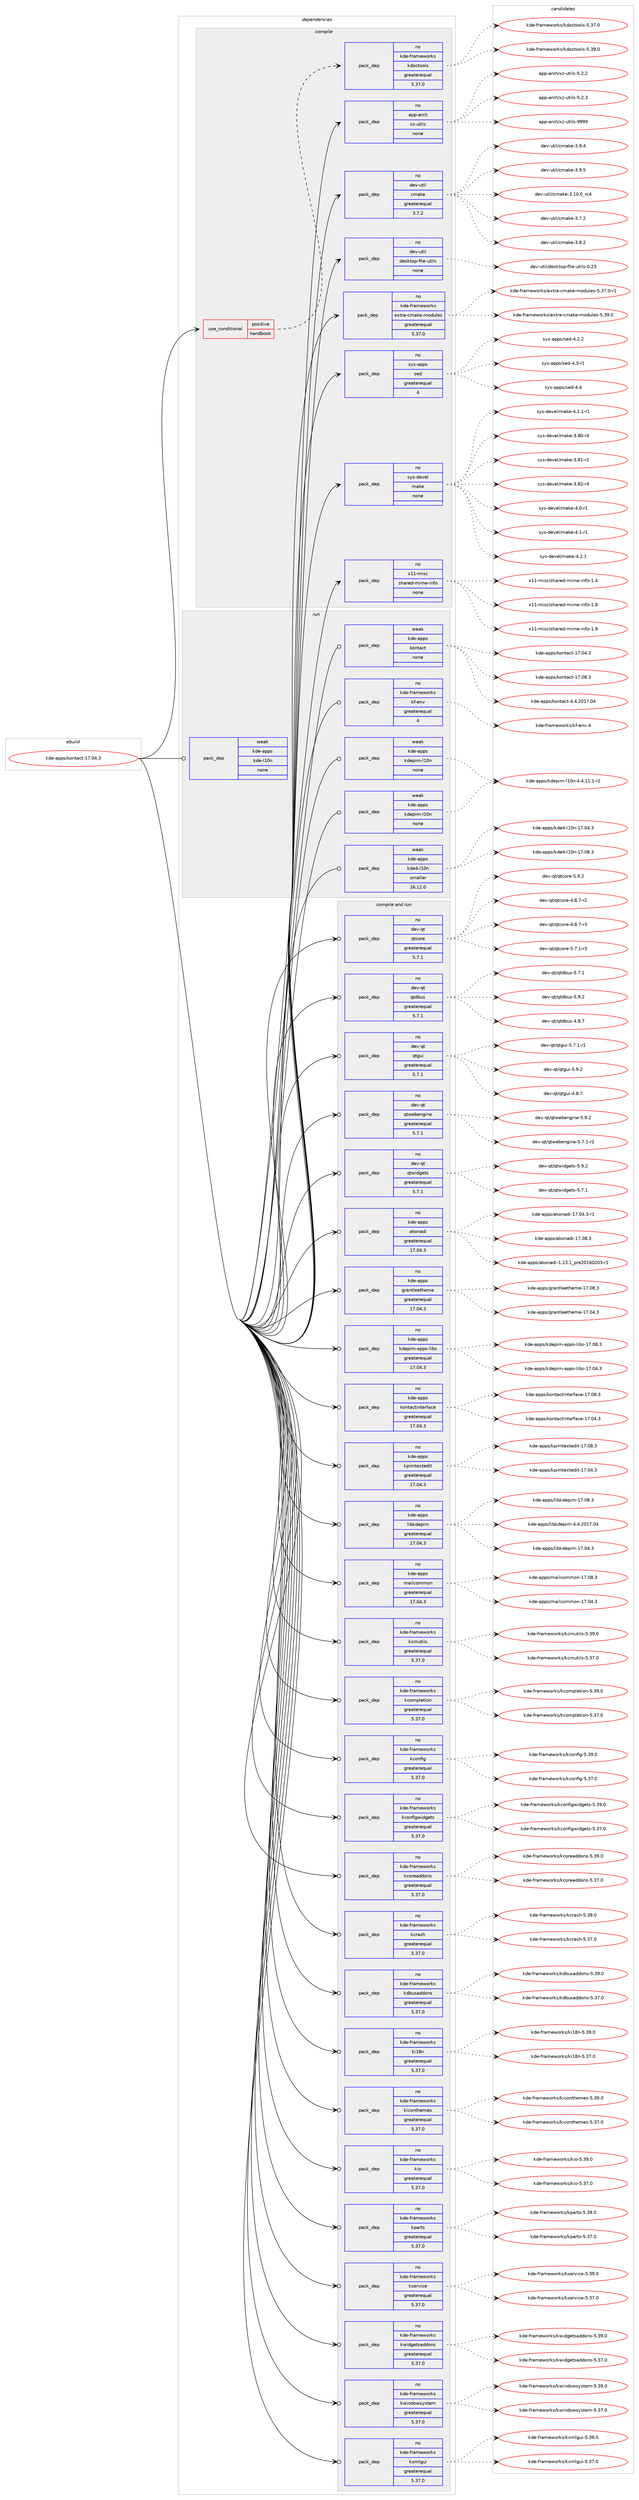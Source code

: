 digraph prolog {

# *************
# Graph options
# *************

newrank=true;
concentrate=true;
compound=true;
graph [rankdir=LR,fontname=Helvetica,fontsize=10,ranksep=1.5];#, ranksep=2.5, nodesep=0.2];
edge  [arrowhead=vee];
node  [fontname=Helvetica,fontsize=10];

# **********
# The ebuild
# **********

subgraph cluster_leftcol {
color=gray;
rank=same;
label=<<i>ebuild</i>>;
id [label="kde-apps/kontact-17.04.3", color=red, width=4, href="../kde-apps/kontact-17.04.3.svg"];
}

# ****************
# The dependencies
# ****************

subgraph cluster_midcol {
color=gray;
label=<<i>dependencies</i>>;
subgraph cluster_compile {
fillcolor="#eeeeee";
style=filled;
label=<<i>compile</i>>;
subgraph cond83018 {
dependency323183 [label=<<TABLE BORDER="0" CELLBORDER="1" CELLSPACING="0" CELLPADDING="4"><TR><TD ROWSPAN="3" CELLPADDING="10">use_conditional</TD></TR><TR><TD>positive</TD></TR><TR><TD>handbook</TD></TR></TABLE>>, shape=none, color=red];
subgraph pack235171 {
dependency323184 [label=<<TABLE BORDER="0" CELLBORDER="1" CELLSPACING="0" CELLPADDING="4" WIDTH="220"><TR><TD ROWSPAN="6" CELLPADDING="30">pack_dep</TD></TR><TR><TD WIDTH="110">no</TD></TR><TR><TD>kde-frameworks</TD></TR><TR><TD>kdoctools</TD></TR><TR><TD>greaterequal</TD></TR><TR><TD>5.37.0</TD></TR></TABLE>>, shape=none, color=blue];
}
dependency323183:e -> dependency323184:w [weight=20,style="dashed",arrowhead="vee"];
}
id:e -> dependency323183:w [weight=20,style="solid",arrowhead="vee"];
subgraph pack235172 {
dependency323185 [label=<<TABLE BORDER="0" CELLBORDER="1" CELLSPACING="0" CELLPADDING="4" WIDTH="220"><TR><TD ROWSPAN="6" CELLPADDING="30">pack_dep</TD></TR><TR><TD WIDTH="110">no</TD></TR><TR><TD>app-arch</TD></TR><TR><TD>xz-utils</TD></TR><TR><TD>none</TD></TR><TR><TD></TD></TR></TABLE>>, shape=none, color=blue];
}
id:e -> dependency323185:w [weight=20,style="solid",arrowhead="vee"];
subgraph pack235173 {
dependency323186 [label=<<TABLE BORDER="0" CELLBORDER="1" CELLSPACING="0" CELLPADDING="4" WIDTH="220"><TR><TD ROWSPAN="6" CELLPADDING="30">pack_dep</TD></TR><TR><TD WIDTH="110">no</TD></TR><TR><TD>dev-util</TD></TR><TR><TD>cmake</TD></TR><TR><TD>greaterequal</TD></TR><TR><TD>3.7.2</TD></TR></TABLE>>, shape=none, color=blue];
}
id:e -> dependency323186:w [weight=20,style="solid",arrowhead="vee"];
subgraph pack235174 {
dependency323187 [label=<<TABLE BORDER="0" CELLBORDER="1" CELLSPACING="0" CELLPADDING="4" WIDTH="220"><TR><TD ROWSPAN="6" CELLPADDING="30">pack_dep</TD></TR><TR><TD WIDTH="110">no</TD></TR><TR><TD>dev-util</TD></TR><TR><TD>desktop-file-utils</TD></TR><TR><TD>none</TD></TR><TR><TD></TD></TR></TABLE>>, shape=none, color=blue];
}
id:e -> dependency323187:w [weight=20,style="solid",arrowhead="vee"];
subgraph pack235175 {
dependency323188 [label=<<TABLE BORDER="0" CELLBORDER="1" CELLSPACING="0" CELLPADDING="4" WIDTH="220"><TR><TD ROWSPAN="6" CELLPADDING="30">pack_dep</TD></TR><TR><TD WIDTH="110">no</TD></TR><TR><TD>kde-frameworks</TD></TR><TR><TD>extra-cmake-modules</TD></TR><TR><TD>greaterequal</TD></TR><TR><TD>5.37.0</TD></TR></TABLE>>, shape=none, color=blue];
}
id:e -> dependency323188:w [weight=20,style="solid",arrowhead="vee"];
subgraph pack235176 {
dependency323189 [label=<<TABLE BORDER="0" CELLBORDER="1" CELLSPACING="0" CELLPADDING="4" WIDTH="220"><TR><TD ROWSPAN="6" CELLPADDING="30">pack_dep</TD></TR><TR><TD WIDTH="110">no</TD></TR><TR><TD>sys-apps</TD></TR><TR><TD>sed</TD></TR><TR><TD>greaterequal</TD></TR><TR><TD>4</TD></TR></TABLE>>, shape=none, color=blue];
}
id:e -> dependency323189:w [weight=20,style="solid",arrowhead="vee"];
subgraph pack235177 {
dependency323190 [label=<<TABLE BORDER="0" CELLBORDER="1" CELLSPACING="0" CELLPADDING="4" WIDTH="220"><TR><TD ROWSPAN="6" CELLPADDING="30">pack_dep</TD></TR><TR><TD WIDTH="110">no</TD></TR><TR><TD>sys-devel</TD></TR><TR><TD>make</TD></TR><TR><TD>none</TD></TR><TR><TD></TD></TR></TABLE>>, shape=none, color=blue];
}
id:e -> dependency323190:w [weight=20,style="solid",arrowhead="vee"];
subgraph pack235178 {
dependency323191 [label=<<TABLE BORDER="0" CELLBORDER="1" CELLSPACING="0" CELLPADDING="4" WIDTH="220"><TR><TD ROWSPAN="6" CELLPADDING="30">pack_dep</TD></TR><TR><TD WIDTH="110">no</TD></TR><TR><TD>x11-misc</TD></TR><TR><TD>shared-mime-info</TD></TR><TR><TD>none</TD></TR><TR><TD></TD></TR></TABLE>>, shape=none, color=blue];
}
id:e -> dependency323191:w [weight=20,style="solid",arrowhead="vee"];
}
subgraph cluster_compileandrun {
fillcolor="#eeeeee";
style=filled;
label=<<i>compile and run</i>>;
subgraph pack235179 {
dependency323192 [label=<<TABLE BORDER="0" CELLBORDER="1" CELLSPACING="0" CELLPADDING="4" WIDTH="220"><TR><TD ROWSPAN="6" CELLPADDING="30">pack_dep</TD></TR><TR><TD WIDTH="110">no</TD></TR><TR><TD>dev-qt</TD></TR><TR><TD>qtcore</TD></TR><TR><TD>greaterequal</TD></TR><TR><TD>5.7.1</TD></TR></TABLE>>, shape=none, color=blue];
}
id:e -> dependency323192:w [weight=20,style="solid",arrowhead="odotvee"];
subgraph pack235180 {
dependency323193 [label=<<TABLE BORDER="0" CELLBORDER="1" CELLSPACING="0" CELLPADDING="4" WIDTH="220"><TR><TD ROWSPAN="6" CELLPADDING="30">pack_dep</TD></TR><TR><TD WIDTH="110">no</TD></TR><TR><TD>dev-qt</TD></TR><TR><TD>qtdbus</TD></TR><TR><TD>greaterequal</TD></TR><TR><TD>5.7.1</TD></TR></TABLE>>, shape=none, color=blue];
}
id:e -> dependency323193:w [weight=20,style="solid",arrowhead="odotvee"];
subgraph pack235181 {
dependency323194 [label=<<TABLE BORDER="0" CELLBORDER="1" CELLSPACING="0" CELLPADDING="4" WIDTH="220"><TR><TD ROWSPAN="6" CELLPADDING="30">pack_dep</TD></TR><TR><TD WIDTH="110">no</TD></TR><TR><TD>dev-qt</TD></TR><TR><TD>qtgui</TD></TR><TR><TD>greaterequal</TD></TR><TR><TD>5.7.1</TD></TR></TABLE>>, shape=none, color=blue];
}
id:e -> dependency323194:w [weight=20,style="solid",arrowhead="odotvee"];
subgraph pack235182 {
dependency323195 [label=<<TABLE BORDER="0" CELLBORDER="1" CELLSPACING="0" CELLPADDING="4" WIDTH="220"><TR><TD ROWSPAN="6" CELLPADDING="30">pack_dep</TD></TR><TR><TD WIDTH="110">no</TD></TR><TR><TD>dev-qt</TD></TR><TR><TD>qtwebengine</TD></TR><TR><TD>greaterequal</TD></TR><TR><TD>5.7.1</TD></TR></TABLE>>, shape=none, color=blue];
}
id:e -> dependency323195:w [weight=20,style="solid",arrowhead="odotvee"];
subgraph pack235183 {
dependency323196 [label=<<TABLE BORDER="0" CELLBORDER="1" CELLSPACING="0" CELLPADDING="4" WIDTH="220"><TR><TD ROWSPAN="6" CELLPADDING="30">pack_dep</TD></TR><TR><TD WIDTH="110">no</TD></TR><TR><TD>dev-qt</TD></TR><TR><TD>qtwidgets</TD></TR><TR><TD>greaterequal</TD></TR><TR><TD>5.7.1</TD></TR></TABLE>>, shape=none, color=blue];
}
id:e -> dependency323196:w [weight=20,style="solid",arrowhead="odotvee"];
subgraph pack235184 {
dependency323197 [label=<<TABLE BORDER="0" CELLBORDER="1" CELLSPACING="0" CELLPADDING="4" WIDTH="220"><TR><TD ROWSPAN="6" CELLPADDING="30">pack_dep</TD></TR><TR><TD WIDTH="110">no</TD></TR><TR><TD>kde-apps</TD></TR><TR><TD>akonadi</TD></TR><TR><TD>greaterequal</TD></TR><TR><TD>17.04.3</TD></TR></TABLE>>, shape=none, color=blue];
}
id:e -> dependency323197:w [weight=20,style="solid",arrowhead="odotvee"];
subgraph pack235185 {
dependency323198 [label=<<TABLE BORDER="0" CELLBORDER="1" CELLSPACING="0" CELLPADDING="4" WIDTH="220"><TR><TD ROWSPAN="6" CELLPADDING="30">pack_dep</TD></TR><TR><TD WIDTH="110">no</TD></TR><TR><TD>kde-apps</TD></TR><TR><TD>grantleetheme</TD></TR><TR><TD>greaterequal</TD></TR><TR><TD>17.04.3</TD></TR></TABLE>>, shape=none, color=blue];
}
id:e -> dependency323198:w [weight=20,style="solid",arrowhead="odotvee"];
subgraph pack235186 {
dependency323199 [label=<<TABLE BORDER="0" CELLBORDER="1" CELLSPACING="0" CELLPADDING="4" WIDTH="220"><TR><TD ROWSPAN="6" CELLPADDING="30">pack_dep</TD></TR><TR><TD WIDTH="110">no</TD></TR><TR><TD>kde-apps</TD></TR><TR><TD>kdepim-apps-libs</TD></TR><TR><TD>greaterequal</TD></TR><TR><TD>17.04.3</TD></TR></TABLE>>, shape=none, color=blue];
}
id:e -> dependency323199:w [weight=20,style="solid",arrowhead="odotvee"];
subgraph pack235187 {
dependency323200 [label=<<TABLE BORDER="0" CELLBORDER="1" CELLSPACING="0" CELLPADDING="4" WIDTH="220"><TR><TD ROWSPAN="6" CELLPADDING="30">pack_dep</TD></TR><TR><TD WIDTH="110">no</TD></TR><TR><TD>kde-apps</TD></TR><TR><TD>kontactinterface</TD></TR><TR><TD>greaterequal</TD></TR><TR><TD>17.04.3</TD></TR></TABLE>>, shape=none, color=blue];
}
id:e -> dependency323200:w [weight=20,style="solid",arrowhead="odotvee"];
subgraph pack235188 {
dependency323201 [label=<<TABLE BORDER="0" CELLBORDER="1" CELLSPACING="0" CELLPADDING="4" WIDTH="220"><TR><TD ROWSPAN="6" CELLPADDING="30">pack_dep</TD></TR><TR><TD WIDTH="110">no</TD></TR><TR><TD>kde-apps</TD></TR><TR><TD>kpimtextedit</TD></TR><TR><TD>greaterequal</TD></TR><TR><TD>17.04.3</TD></TR></TABLE>>, shape=none, color=blue];
}
id:e -> dependency323201:w [weight=20,style="solid",arrowhead="odotvee"];
subgraph pack235189 {
dependency323202 [label=<<TABLE BORDER="0" CELLBORDER="1" CELLSPACING="0" CELLPADDING="4" WIDTH="220"><TR><TD ROWSPAN="6" CELLPADDING="30">pack_dep</TD></TR><TR><TD WIDTH="110">no</TD></TR><TR><TD>kde-apps</TD></TR><TR><TD>libkdepim</TD></TR><TR><TD>greaterequal</TD></TR><TR><TD>17.04.3</TD></TR></TABLE>>, shape=none, color=blue];
}
id:e -> dependency323202:w [weight=20,style="solid",arrowhead="odotvee"];
subgraph pack235190 {
dependency323203 [label=<<TABLE BORDER="0" CELLBORDER="1" CELLSPACING="0" CELLPADDING="4" WIDTH="220"><TR><TD ROWSPAN="6" CELLPADDING="30">pack_dep</TD></TR><TR><TD WIDTH="110">no</TD></TR><TR><TD>kde-apps</TD></TR><TR><TD>mailcommon</TD></TR><TR><TD>greaterequal</TD></TR><TR><TD>17.04.3</TD></TR></TABLE>>, shape=none, color=blue];
}
id:e -> dependency323203:w [weight=20,style="solid",arrowhead="odotvee"];
subgraph pack235191 {
dependency323204 [label=<<TABLE BORDER="0" CELLBORDER="1" CELLSPACING="0" CELLPADDING="4" WIDTH="220"><TR><TD ROWSPAN="6" CELLPADDING="30">pack_dep</TD></TR><TR><TD WIDTH="110">no</TD></TR><TR><TD>kde-frameworks</TD></TR><TR><TD>kcmutils</TD></TR><TR><TD>greaterequal</TD></TR><TR><TD>5.37.0</TD></TR></TABLE>>, shape=none, color=blue];
}
id:e -> dependency323204:w [weight=20,style="solid",arrowhead="odotvee"];
subgraph pack235192 {
dependency323205 [label=<<TABLE BORDER="0" CELLBORDER="1" CELLSPACING="0" CELLPADDING="4" WIDTH="220"><TR><TD ROWSPAN="6" CELLPADDING="30">pack_dep</TD></TR><TR><TD WIDTH="110">no</TD></TR><TR><TD>kde-frameworks</TD></TR><TR><TD>kcompletion</TD></TR><TR><TD>greaterequal</TD></TR><TR><TD>5.37.0</TD></TR></TABLE>>, shape=none, color=blue];
}
id:e -> dependency323205:w [weight=20,style="solid",arrowhead="odotvee"];
subgraph pack235193 {
dependency323206 [label=<<TABLE BORDER="0" CELLBORDER="1" CELLSPACING="0" CELLPADDING="4" WIDTH="220"><TR><TD ROWSPAN="6" CELLPADDING="30">pack_dep</TD></TR><TR><TD WIDTH="110">no</TD></TR><TR><TD>kde-frameworks</TD></TR><TR><TD>kconfig</TD></TR><TR><TD>greaterequal</TD></TR><TR><TD>5.37.0</TD></TR></TABLE>>, shape=none, color=blue];
}
id:e -> dependency323206:w [weight=20,style="solid",arrowhead="odotvee"];
subgraph pack235194 {
dependency323207 [label=<<TABLE BORDER="0" CELLBORDER="1" CELLSPACING="0" CELLPADDING="4" WIDTH="220"><TR><TD ROWSPAN="6" CELLPADDING="30">pack_dep</TD></TR><TR><TD WIDTH="110">no</TD></TR><TR><TD>kde-frameworks</TD></TR><TR><TD>kconfigwidgets</TD></TR><TR><TD>greaterequal</TD></TR><TR><TD>5.37.0</TD></TR></TABLE>>, shape=none, color=blue];
}
id:e -> dependency323207:w [weight=20,style="solid",arrowhead="odotvee"];
subgraph pack235195 {
dependency323208 [label=<<TABLE BORDER="0" CELLBORDER="1" CELLSPACING="0" CELLPADDING="4" WIDTH="220"><TR><TD ROWSPAN="6" CELLPADDING="30">pack_dep</TD></TR><TR><TD WIDTH="110">no</TD></TR><TR><TD>kde-frameworks</TD></TR><TR><TD>kcoreaddons</TD></TR><TR><TD>greaterequal</TD></TR><TR><TD>5.37.0</TD></TR></TABLE>>, shape=none, color=blue];
}
id:e -> dependency323208:w [weight=20,style="solid",arrowhead="odotvee"];
subgraph pack235196 {
dependency323209 [label=<<TABLE BORDER="0" CELLBORDER="1" CELLSPACING="0" CELLPADDING="4" WIDTH="220"><TR><TD ROWSPAN="6" CELLPADDING="30">pack_dep</TD></TR><TR><TD WIDTH="110">no</TD></TR><TR><TD>kde-frameworks</TD></TR><TR><TD>kcrash</TD></TR><TR><TD>greaterequal</TD></TR><TR><TD>5.37.0</TD></TR></TABLE>>, shape=none, color=blue];
}
id:e -> dependency323209:w [weight=20,style="solid",arrowhead="odotvee"];
subgraph pack235197 {
dependency323210 [label=<<TABLE BORDER="0" CELLBORDER="1" CELLSPACING="0" CELLPADDING="4" WIDTH="220"><TR><TD ROWSPAN="6" CELLPADDING="30">pack_dep</TD></TR><TR><TD WIDTH="110">no</TD></TR><TR><TD>kde-frameworks</TD></TR><TR><TD>kdbusaddons</TD></TR><TR><TD>greaterequal</TD></TR><TR><TD>5.37.0</TD></TR></TABLE>>, shape=none, color=blue];
}
id:e -> dependency323210:w [weight=20,style="solid",arrowhead="odotvee"];
subgraph pack235198 {
dependency323211 [label=<<TABLE BORDER="0" CELLBORDER="1" CELLSPACING="0" CELLPADDING="4" WIDTH="220"><TR><TD ROWSPAN="6" CELLPADDING="30">pack_dep</TD></TR><TR><TD WIDTH="110">no</TD></TR><TR><TD>kde-frameworks</TD></TR><TR><TD>ki18n</TD></TR><TR><TD>greaterequal</TD></TR><TR><TD>5.37.0</TD></TR></TABLE>>, shape=none, color=blue];
}
id:e -> dependency323211:w [weight=20,style="solid",arrowhead="odotvee"];
subgraph pack235199 {
dependency323212 [label=<<TABLE BORDER="0" CELLBORDER="1" CELLSPACING="0" CELLPADDING="4" WIDTH="220"><TR><TD ROWSPAN="6" CELLPADDING="30">pack_dep</TD></TR><TR><TD WIDTH="110">no</TD></TR><TR><TD>kde-frameworks</TD></TR><TR><TD>kiconthemes</TD></TR><TR><TD>greaterequal</TD></TR><TR><TD>5.37.0</TD></TR></TABLE>>, shape=none, color=blue];
}
id:e -> dependency323212:w [weight=20,style="solid",arrowhead="odotvee"];
subgraph pack235200 {
dependency323213 [label=<<TABLE BORDER="0" CELLBORDER="1" CELLSPACING="0" CELLPADDING="4" WIDTH="220"><TR><TD ROWSPAN="6" CELLPADDING="30">pack_dep</TD></TR><TR><TD WIDTH="110">no</TD></TR><TR><TD>kde-frameworks</TD></TR><TR><TD>kio</TD></TR><TR><TD>greaterequal</TD></TR><TR><TD>5.37.0</TD></TR></TABLE>>, shape=none, color=blue];
}
id:e -> dependency323213:w [weight=20,style="solid",arrowhead="odotvee"];
subgraph pack235201 {
dependency323214 [label=<<TABLE BORDER="0" CELLBORDER="1" CELLSPACING="0" CELLPADDING="4" WIDTH="220"><TR><TD ROWSPAN="6" CELLPADDING="30">pack_dep</TD></TR><TR><TD WIDTH="110">no</TD></TR><TR><TD>kde-frameworks</TD></TR><TR><TD>kparts</TD></TR><TR><TD>greaterequal</TD></TR><TR><TD>5.37.0</TD></TR></TABLE>>, shape=none, color=blue];
}
id:e -> dependency323214:w [weight=20,style="solid",arrowhead="odotvee"];
subgraph pack235202 {
dependency323215 [label=<<TABLE BORDER="0" CELLBORDER="1" CELLSPACING="0" CELLPADDING="4" WIDTH="220"><TR><TD ROWSPAN="6" CELLPADDING="30">pack_dep</TD></TR><TR><TD WIDTH="110">no</TD></TR><TR><TD>kde-frameworks</TD></TR><TR><TD>kservice</TD></TR><TR><TD>greaterequal</TD></TR><TR><TD>5.37.0</TD></TR></TABLE>>, shape=none, color=blue];
}
id:e -> dependency323215:w [weight=20,style="solid",arrowhead="odotvee"];
subgraph pack235203 {
dependency323216 [label=<<TABLE BORDER="0" CELLBORDER="1" CELLSPACING="0" CELLPADDING="4" WIDTH="220"><TR><TD ROWSPAN="6" CELLPADDING="30">pack_dep</TD></TR><TR><TD WIDTH="110">no</TD></TR><TR><TD>kde-frameworks</TD></TR><TR><TD>kwidgetsaddons</TD></TR><TR><TD>greaterequal</TD></TR><TR><TD>5.37.0</TD></TR></TABLE>>, shape=none, color=blue];
}
id:e -> dependency323216:w [weight=20,style="solid",arrowhead="odotvee"];
subgraph pack235204 {
dependency323217 [label=<<TABLE BORDER="0" CELLBORDER="1" CELLSPACING="0" CELLPADDING="4" WIDTH="220"><TR><TD ROWSPAN="6" CELLPADDING="30">pack_dep</TD></TR><TR><TD WIDTH="110">no</TD></TR><TR><TD>kde-frameworks</TD></TR><TR><TD>kwindowsystem</TD></TR><TR><TD>greaterequal</TD></TR><TR><TD>5.37.0</TD></TR></TABLE>>, shape=none, color=blue];
}
id:e -> dependency323217:w [weight=20,style="solid",arrowhead="odotvee"];
subgraph pack235205 {
dependency323218 [label=<<TABLE BORDER="0" CELLBORDER="1" CELLSPACING="0" CELLPADDING="4" WIDTH="220"><TR><TD ROWSPAN="6" CELLPADDING="30">pack_dep</TD></TR><TR><TD WIDTH="110">no</TD></TR><TR><TD>kde-frameworks</TD></TR><TR><TD>kxmlgui</TD></TR><TR><TD>greaterequal</TD></TR><TR><TD>5.37.0</TD></TR></TABLE>>, shape=none, color=blue];
}
id:e -> dependency323218:w [weight=20,style="solid",arrowhead="odotvee"];
}
subgraph cluster_run {
fillcolor="#eeeeee";
style=filled;
label=<<i>run</i>>;
subgraph pack235206 {
dependency323219 [label=<<TABLE BORDER="0" CELLBORDER="1" CELLSPACING="0" CELLPADDING="4" WIDTH="220"><TR><TD ROWSPAN="6" CELLPADDING="30">pack_dep</TD></TR><TR><TD WIDTH="110">no</TD></TR><TR><TD>kde-frameworks</TD></TR><TR><TD>kf-env</TD></TR><TR><TD>greaterequal</TD></TR><TR><TD>4</TD></TR></TABLE>>, shape=none, color=blue];
}
id:e -> dependency323219:w [weight=20,style="solid",arrowhead="odot"];
subgraph pack235207 {
dependency323220 [label=<<TABLE BORDER="0" CELLBORDER="1" CELLSPACING="0" CELLPADDING="4" WIDTH="220"><TR><TD ROWSPAN="6" CELLPADDING="30">pack_dep</TD></TR><TR><TD WIDTH="110">weak</TD></TR><TR><TD>kde-apps</TD></TR><TR><TD>kde-l10n</TD></TR><TR><TD>none</TD></TR><TR><TD></TD></TR></TABLE>>, shape=none, color=blue];
}
id:e -> dependency323220:w [weight=20,style="solid",arrowhead="odot"];
subgraph pack235208 {
dependency323221 [label=<<TABLE BORDER="0" CELLBORDER="1" CELLSPACING="0" CELLPADDING="4" WIDTH="220"><TR><TD ROWSPAN="6" CELLPADDING="30">pack_dep</TD></TR><TR><TD WIDTH="110">weak</TD></TR><TR><TD>kde-apps</TD></TR><TR><TD>kde4-l10n</TD></TR><TR><TD>smaller</TD></TR><TR><TD>16.12.0</TD></TR></TABLE>>, shape=none, color=blue];
}
id:e -> dependency323221:w [weight=20,style="solid",arrowhead="odot"];
subgraph pack235209 {
dependency323222 [label=<<TABLE BORDER="0" CELLBORDER="1" CELLSPACING="0" CELLPADDING="4" WIDTH="220"><TR><TD ROWSPAN="6" CELLPADDING="30">pack_dep</TD></TR><TR><TD WIDTH="110">weak</TD></TR><TR><TD>kde-apps</TD></TR><TR><TD>kdepim-l10n</TD></TR><TR><TD>none</TD></TR><TR><TD></TD></TR></TABLE>>, shape=none, color=blue];
}
id:e -> dependency323222:w [weight=20,style="solid",arrowhead="odot"];
subgraph pack235210 {
dependency323223 [label=<<TABLE BORDER="0" CELLBORDER="1" CELLSPACING="0" CELLPADDING="4" WIDTH="220"><TR><TD ROWSPAN="6" CELLPADDING="30">pack_dep</TD></TR><TR><TD WIDTH="110">weak</TD></TR><TR><TD>kde-apps</TD></TR><TR><TD>kdepim-l10n</TD></TR><TR><TD>none</TD></TR><TR><TD></TD></TR></TABLE>>, shape=none, color=blue];
}
id:e -> dependency323223:w [weight=20,style="solid",arrowhead="odot"];
subgraph pack235211 {
dependency323224 [label=<<TABLE BORDER="0" CELLBORDER="1" CELLSPACING="0" CELLPADDING="4" WIDTH="220"><TR><TD ROWSPAN="6" CELLPADDING="30">pack_dep</TD></TR><TR><TD WIDTH="110">weak</TD></TR><TR><TD>kde-apps</TD></TR><TR><TD>kontact</TD></TR><TR><TD>none</TD></TR><TR><TD></TD></TR></TABLE>>, shape=none, color=blue];
}
id:e -> dependency323224:w [weight=20,style="solid",arrowhead="odot"];
}
}

# **************
# The candidates
# **************

subgraph cluster_choices {
rank=same;
color=gray;
label=<<i>candidates</i>>;

subgraph choice235171 {
color=black;
nodesep=1;
choice1071001014510211497109101119111114107115471071001119911611111110811545534651554648 [label="kde-frameworks/kdoctools-5.37.0", color=red, width=4,href="../kde-frameworks/kdoctools-5.37.0.svg"];
choice1071001014510211497109101119111114107115471071001119911611111110811545534651574648 [label="kde-frameworks/kdoctools-5.39.0", color=red, width=4,href="../kde-frameworks/kdoctools-5.39.0.svg"];
dependency323184:e -> choice1071001014510211497109101119111114107115471071001119911611111110811545534651554648:w [style=dotted,weight="100"];
dependency323184:e -> choice1071001014510211497109101119111114107115471071001119911611111110811545534651574648:w [style=dotted,weight="100"];
}
subgraph choice235172 {
color=black;
nodesep=1;
choice971121124597114991044712012245117116105108115455346504650 [label="app-arch/xz-utils-5.2.2", color=red, width=4,href="../app-arch/xz-utils-5.2.2.svg"];
choice971121124597114991044712012245117116105108115455346504651 [label="app-arch/xz-utils-5.2.3", color=red, width=4,href="../app-arch/xz-utils-5.2.3.svg"];
choice9711211245971149910447120122451171161051081154557575757 [label="app-arch/xz-utils-9999", color=red, width=4,href="../app-arch/xz-utils-9999.svg"];
dependency323185:e -> choice971121124597114991044712012245117116105108115455346504650:w [style=dotted,weight="100"];
dependency323185:e -> choice971121124597114991044712012245117116105108115455346504651:w [style=dotted,weight="100"];
dependency323185:e -> choice9711211245971149910447120122451171161051081154557575757:w [style=dotted,weight="100"];
}
subgraph choice235173 {
color=black;
nodesep=1;
choice1001011184511711610510847991099710710145514649484648951149952 [label="dev-util/cmake-3.10.0_rc4", color=red, width=4,href="../dev-util/cmake-3.10.0_rc4.svg"];
choice10010111845117116105108479910997107101455146554650 [label="dev-util/cmake-3.7.2", color=red, width=4,href="../dev-util/cmake-3.7.2.svg"];
choice10010111845117116105108479910997107101455146564650 [label="dev-util/cmake-3.8.2", color=red, width=4,href="../dev-util/cmake-3.8.2.svg"];
choice10010111845117116105108479910997107101455146574652 [label="dev-util/cmake-3.9.4", color=red, width=4,href="../dev-util/cmake-3.9.4.svg"];
choice10010111845117116105108479910997107101455146574653 [label="dev-util/cmake-3.9.5", color=red, width=4,href="../dev-util/cmake-3.9.5.svg"];
dependency323186:e -> choice1001011184511711610510847991099710710145514649484648951149952:w [style=dotted,weight="100"];
dependency323186:e -> choice10010111845117116105108479910997107101455146554650:w [style=dotted,weight="100"];
dependency323186:e -> choice10010111845117116105108479910997107101455146564650:w [style=dotted,weight="100"];
dependency323186:e -> choice10010111845117116105108479910997107101455146574652:w [style=dotted,weight="100"];
dependency323186:e -> choice10010111845117116105108479910997107101455146574653:w [style=dotted,weight="100"];
}
subgraph choice235174 {
color=black;
nodesep=1;
choice100101118451171161051084710010111510711611111245102105108101451171161051081154548465051 [label="dev-util/desktop-file-utils-0.23", color=red, width=4,href="../dev-util/desktop-file-utils-0.23.svg"];
dependency323187:e -> choice100101118451171161051084710010111510711611111245102105108101451171161051081154548465051:w [style=dotted,weight="100"];
}
subgraph choice235175 {
color=black;
nodesep=1;
choice1071001014510211497109101119111114107115471011201161149745991099710710145109111100117108101115455346515546484511449 [label="kde-frameworks/extra-cmake-modules-5.37.0-r1", color=red, width=4,href="../kde-frameworks/extra-cmake-modules-5.37.0-r1.svg"];
choice107100101451021149710910111911111410711547101120116114974599109971071014510911110011710810111545534651574648 [label="kde-frameworks/extra-cmake-modules-5.39.0", color=red, width=4,href="../kde-frameworks/extra-cmake-modules-5.39.0.svg"];
dependency323188:e -> choice1071001014510211497109101119111114107115471011201161149745991099710710145109111100117108101115455346515546484511449:w [style=dotted,weight="100"];
dependency323188:e -> choice107100101451021149710910111911111410711547101120116114974599109971071014510911110011710810111545534651574648:w [style=dotted,weight="100"];
}
subgraph choice235176 {
color=black;
nodesep=1;
choice115121115459711211211547115101100455246504650 [label="sys-apps/sed-4.2.2", color=red, width=4,href="../sys-apps/sed-4.2.2.svg"];
choice115121115459711211211547115101100455246514511449 [label="sys-apps/sed-4.3-r1", color=red, width=4,href="../sys-apps/sed-4.3-r1.svg"];
choice11512111545971121121154711510110045524652 [label="sys-apps/sed-4.4", color=red, width=4,href="../sys-apps/sed-4.4.svg"];
dependency323189:e -> choice115121115459711211211547115101100455246504650:w [style=dotted,weight="100"];
dependency323189:e -> choice115121115459711211211547115101100455246514511449:w [style=dotted,weight="100"];
dependency323189:e -> choice11512111545971121121154711510110045524652:w [style=dotted,weight="100"];
}
subgraph choice235177 {
color=black;
nodesep=1;
choice11512111545100101118101108471099710710145514656484511452 [label="sys-devel/make-3.80-r4", color=red, width=4,href="../sys-devel/make-3.80-r4.svg"];
choice11512111545100101118101108471099710710145514656494511450 [label="sys-devel/make-3.81-r2", color=red, width=4,href="../sys-devel/make-3.81-r2.svg"];
choice11512111545100101118101108471099710710145514656504511452 [label="sys-devel/make-3.82-r4", color=red, width=4,href="../sys-devel/make-3.82-r4.svg"];
choice115121115451001011181011084710997107101455246484511449 [label="sys-devel/make-4.0-r1", color=red, width=4,href="../sys-devel/make-4.0-r1.svg"];
choice115121115451001011181011084710997107101455246494511449 [label="sys-devel/make-4.1-r1", color=red, width=4,href="../sys-devel/make-4.1-r1.svg"];
choice115121115451001011181011084710997107101455246504649 [label="sys-devel/make-4.2.1", color=red, width=4,href="../sys-devel/make-4.2.1.svg"];
choice1151211154510010111810110847109971071014552465046494511449 [label="sys-devel/make-4.2.1-r1", color=red, width=4,href="../sys-devel/make-4.2.1-r1.svg"];
dependency323190:e -> choice11512111545100101118101108471099710710145514656484511452:w [style=dotted,weight="100"];
dependency323190:e -> choice11512111545100101118101108471099710710145514656494511450:w [style=dotted,weight="100"];
dependency323190:e -> choice11512111545100101118101108471099710710145514656504511452:w [style=dotted,weight="100"];
dependency323190:e -> choice115121115451001011181011084710997107101455246484511449:w [style=dotted,weight="100"];
dependency323190:e -> choice115121115451001011181011084710997107101455246494511449:w [style=dotted,weight="100"];
dependency323190:e -> choice115121115451001011181011084710997107101455246504649:w [style=dotted,weight="100"];
dependency323190:e -> choice1151211154510010111810110847109971071014552465046494511449:w [style=dotted,weight="100"];
}
subgraph choice235178 {
color=black;
nodesep=1;
choice120494945109105115994711510497114101100451091051091014510511010211145494652 [label="x11-misc/shared-mime-info-1.4", color=red, width=4,href="../x11-misc/shared-mime-info-1.4.svg"];
choice120494945109105115994711510497114101100451091051091014510511010211145494656 [label="x11-misc/shared-mime-info-1.8", color=red, width=4,href="../x11-misc/shared-mime-info-1.8.svg"];
choice120494945109105115994711510497114101100451091051091014510511010211145494657 [label="x11-misc/shared-mime-info-1.9", color=red, width=4,href="../x11-misc/shared-mime-info-1.9.svg"];
dependency323191:e -> choice120494945109105115994711510497114101100451091051091014510511010211145494652:w [style=dotted,weight="100"];
dependency323191:e -> choice120494945109105115994711510497114101100451091051091014510511010211145494656:w [style=dotted,weight="100"];
dependency323191:e -> choice120494945109105115994711510497114101100451091051091014510511010211145494657:w [style=dotted,weight="100"];
}
subgraph choice235179 {
color=black;
nodesep=1;
choice1001011184511311647113116991111141014552465646554511450 [label="dev-qt/qtcore-4.8.7-r2", color=red, width=4,href="../dev-qt/qtcore-4.8.7-r2.svg"];
choice1001011184511311647113116991111141014552465646554511451 [label="dev-qt/qtcore-4.8.7-r3", color=red, width=4,href="../dev-qt/qtcore-4.8.7-r3.svg"];
choice1001011184511311647113116991111141014553465546494511451 [label="dev-qt/qtcore-5.7.1-r3", color=red, width=4,href="../dev-qt/qtcore-5.7.1-r3.svg"];
choice100101118451131164711311699111114101455346574650 [label="dev-qt/qtcore-5.9.2", color=red, width=4,href="../dev-qt/qtcore-5.9.2.svg"];
dependency323192:e -> choice1001011184511311647113116991111141014552465646554511450:w [style=dotted,weight="100"];
dependency323192:e -> choice1001011184511311647113116991111141014552465646554511451:w [style=dotted,weight="100"];
dependency323192:e -> choice1001011184511311647113116991111141014553465546494511451:w [style=dotted,weight="100"];
dependency323192:e -> choice100101118451131164711311699111114101455346574650:w [style=dotted,weight="100"];
}
subgraph choice235180 {
color=black;
nodesep=1;
choice100101118451131164711311610098117115455246564655 [label="dev-qt/qtdbus-4.8.7", color=red, width=4,href="../dev-qt/qtdbus-4.8.7.svg"];
choice100101118451131164711311610098117115455346554649 [label="dev-qt/qtdbus-5.7.1", color=red, width=4,href="../dev-qt/qtdbus-5.7.1.svg"];
choice100101118451131164711311610098117115455346574650 [label="dev-qt/qtdbus-5.9.2", color=red, width=4,href="../dev-qt/qtdbus-5.9.2.svg"];
dependency323193:e -> choice100101118451131164711311610098117115455246564655:w [style=dotted,weight="100"];
dependency323193:e -> choice100101118451131164711311610098117115455346554649:w [style=dotted,weight="100"];
dependency323193:e -> choice100101118451131164711311610098117115455346574650:w [style=dotted,weight="100"];
}
subgraph choice235181 {
color=black;
nodesep=1;
choice1001011184511311647113116103117105455246564655 [label="dev-qt/qtgui-4.8.7", color=red, width=4,href="../dev-qt/qtgui-4.8.7.svg"];
choice10010111845113116471131161031171054553465546494511449 [label="dev-qt/qtgui-5.7.1-r1", color=red, width=4,href="../dev-qt/qtgui-5.7.1-r1.svg"];
choice1001011184511311647113116103117105455346574650 [label="dev-qt/qtgui-5.9.2", color=red, width=4,href="../dev-qt/qtgui-5.9.2.svg"];
dependency323194:e -> choice1001011184511311647113116103117105455246564655:w [style=dotted,weight="100"];
dependency323194:e -> choice10010111845113116471131161031171054553465546494511449:w [style=dotted,weight="100"];
dependency323194:e -> choice1001011184511311647113116103117105455346574650:w [style=dotted,weight="100"];
}
subgraph choice235182 {
color=black;
nodesep=1;
choice1001011184511311647113116119101981011101031051101014553465546494511450 [label="dev-qt/qtwebengine-5.7.1-r2", color=red, width=4,href="../dev-qt/qtwebengine-5.7.1-r2.svg"];
choice100101118451131164711311611910198101110103105110101455346574650 [label="dev-qt/qtwebengine-5.9.2", color=red, width=4,href="../dev-qt/qtwebengine-5.9.2.svg"];
dependency323195:e -> choice1001011184511311647113116119101981011101031051101014553465546494511450:w [style=dotted,weight="100"];
dependency323195:e -> choice100101118451131164711311611910198101110103105110101455346574650:w [style=dotted,weight="100"];
}
subgraph choice235183 {
color=black;
nodesep=1;
choice1001011184511311647113116119105100103101116115455346554649 [label="dev-qt/qtwidgets-5.7.1", color=red, width=4,href="../dev-qt/qtwidgets-5.7.1.svg"];
choice1001011184511311647113116119105100103101116115455346574650 [label="dev-qt/qtwidgets-5.9.2", color=red, width=4,href="../dev-qt/qtwidgets-5.9.2.svg"];
dependency323196:e -> choice1001011184511311647113116119105100103101116115455346554649:w [style=dotted,weight="100"];
dependency323196:e -> choice1001011184511311647113116119105100103101116115455346574650:w [style=dotted,weight="100"];
}
subgraph choice235184 {
color=black;
nodesep=1;
choice1071001014597112112115479710711111097100105454946495146499511211410150484954485048514511449 [label="kde-apps/akonadi-1.13.1_pre20160203-r1", color=red, width=4,href="../kde-apps/akonadi-1.13.1_pre20160203-r1.svg"];
choice107100101459711211211547971071111109710010545495546485246514511449 [label="kde-apps/akonadi-17.04.3-r1", color=red, width=4,href="../kde-apps/akonadi-17.04.3-r1.svg"];
choice10710010145971121121154797107111110971001054549554648564651 [label="kde-apps/akonadi-17.08.3", color=red, width=4,href="../kde-apps/akonadi-17.08.3.svg"];
dependency323197:e -> choice1071001014597112112115479710711111097100105454946495146499511211410150484954485048514511449:w [style=dotted,weight="100"];
dependency323197:e -> choice107100101459711211211547971071111109710010545495546485246514511449:w [style=dotted,weight="100"];
dependency323197:e -> choice10710010145971121121154797107111110971001054549554648564651:w [style=dotted,weight="100"];
}
subgraph choice235185 {
color=black;
nodesep=1;
choice107100101459711211211547103114971101161081011011161041011091014549554648524651 [label="kde-apps/grantleetheme-17.04.3", color=red, width=4,href="../kde-apps/grantleetheme-17.04.3.svg"];
choice107100101459711211211547103114971101161081011011161041011091014549554648564651 [label="kde-apps/grantleetheme-17.08.3", color=red, width=4,href="../kde-apps/grantleetheme-17.08.3.svg"];
dependency323198:e -> choice107100101459711211211547103114971101161081011011161041011091014549554648524651:w [style=dotted,weight="100"];
dependency323198:e -> choice107100101459711211211547103114971101161081011011161041011091014549554648564651:w [style=dotted,weight="100"];
}
subgraph choice235186 {
color=black;
nodesep=1;
choice107100101459711211211547107100101112105109459711211211545108105981154549554648524651 [label="kde-apps/kdepim-apps-libs-17.04.3", color=red, width=4,href="../kde-apps/kdepim-apps-libs-17.04.3.svg"];
choice107100101459711211211547107100101112105109459711211211545108105981154549554648564651 [label="kde-apps/kdepim-apps-libs-17.08.3", color=red, width=4,href="../kde-apps/kdepim-apps-libs-17.08.3.svg"];
dependency323199:e -> choice107100101459711211211547107100101112105109459711211211545108105981154549554648524651:w [style=dotted,weight="100"];
dependency323199:e -> choice107100101459711211211547107100101112105109459711211211545108105981154549554648564651:w [style=dotted,weight="100"];
}
subgraph choice235187 {
color=black;
nodesep=1;
choice107100101459711211211547107111110116979911610511011610111410297991014549554648524651 [label="kde-apps/kontactinterface-17.04.3", color=red, width=4,href="../kde-apps/kontactinterface-17.04.3.svg"];
choice107100101459711211211547107111110116979911610511011610111410297991014549554648564651 [label="kde-apps/kontactinterface-17.08.3", color=red, width=4,href="../kde-apps/kontactinterface-17.08.3.svg"];
dependency323200:e -> choice107100101459711211211547107111110116979911610511011610111410297991014549554648524651:w [style=dotted,weight="100"];
dependency323200:e -> choice107100101459711211211547107111110116979911610511011610111410297991014549554648564651:w [style=dotted,weight="100"];
}
subgraph choice235188 {
color=black;
nodesep=1;
choice1071001014597112112115471071121051091161011201161011001051164549554648524651 [label="kde-apps/kpimtextedit-17.04.3", color=red, width=4,href="../kde-apps/kpimtextedit-17.04.3.svg"];
choice1071001014597112112115471071121051091161011201161011001051164549554648564651 [label="kde-apps/kpimtextedit-17.08.3", color=red, width=4,href="../kde-apps/kpimtextedit-17.08.3.svg"];
dependency323201:e -> choice1071001014597112112115471071121051091161011201161011001051164549554648524651:w [style=dotted,weight="100"];
dependency323201:e -> choice1071001014597112112115471071121051091161011201161011001051164549554648564651:w [style=dotted,weight="100"];
}
subgraph choice235189 {
color=black;
nodesep=1;
choice107100101459711211211547108105981071001011121051094549554648524651 [label="kde-apps/libkdepim-17.04.3", color=red, width=4,href="../kde-apps/libkdepim-17.04.3.svg"];
choice107100101459711211211547108105981071001011121051094549554648564651 [label="kde-apps/libkdepim-17.08.3", color=red, width=4,href="../kde-apps/libkdepim-17.08.3.svg"];
choice10710010145971121121154710810598107100101112105109455246524650484955464852 [label="kde-apps/libkdepim-4.4.2017.04", color=red, width=4,href="../kde-apps/libkdepim-4.4.2017.04.svg"];
dependency323202:e -> choice107100101459711211211547108105981071001011121051094549554648524651:w [style=dotted,weight="100"];
dependency323202:e -> choice107100101459711211211547108105981071001011121051094549554648564651:w [style=dotted,weight="100"];
dependency323202:e -> choice10710010145971121121154710810598107100101112105109455246524650484955464852:w [style=dotted,weight="100"];
}
subgraph choice235190 {
color=black;
nodesep=1;
choice10710010145971121121154710997105108991111091091111104549554648524651 [label="kde-apps/mailcommon-17.04.3", color=red, width=4,href="../kde-apps/mailcommon-17.04.3.svg"];
choice10710010145971121121154710997105108991111091091111104549554648564651 [label="kde-apps/mailcommon-17.08.3", color=red, width=4,href="../kde-apps/mailcommon-17.08.3.svg"];
dependency323203:e -> choice10710010145971121121154710997105108991111091091111104549554648524651:w [style=dotted,weight="100"];
dependency323203:e -> choice10710010145971121121154710997105108991111091091111104549554648564651:w [style=dotted,weight="100"];
}
subgraph choice235191 {
color=black;
nodesep=1;
choice1071001014510211497109101119111114107115471079910911711610510811545534651554648 [label="kde-frameworks/kcmutils-5.37.0", color=red, width=4,href="../kde-frameworks/kcmutils-5.37.0.svg"];
choice1071001014510211497109101119111114107115471079910911711610510811545534651574648 [label="kde-frameworks/kcmutils-5.39.0", color=red, width=4,href="../kde-frameworks/kcmutils-5.39.0.svg"];
dependency323204:e -> choice1071001014510211497109101119111114107115471079910911711610510811545534651554648:w [style=dotted,weight="100"];
dependency323204:e -> choice1071001014510211497109101119111114107115471079910911711610510811545534651574648:w [style=dotted,weight="100"];
}
subgraph choice235192 {
color=black;
nodesep=1;
choice1071001014510211497109101119111114107115471079911110911210810111610511111045534651554648 [label="kde-frameworks/kcompletion-5.37.0", color=red, width=4,href="../kde-frameworks/kcompletion-5.37.0.svg"];
choice1071001014510211497109101119111114107115471079911110911210810111610511111045534651574648 [label="kde-frameworks/kcompletion-5.39.0", color=red, width=4,href="../kde-frameworks/kcompletion-5.39.0.svg"];
dependency323205:e -> choice1071001014510211497109101119111114107115471079911110911210810111610511111045534651554648:w [style=dotted,weight="100"];
dependency323205:e -> choice1071001014510211497109101119111114107115471079911110911210810111610511111045534651574648:w [style=dotted,weight="100"];
}
subgraph choice235193 {
color=black;
nodesep=1;
choice1071001014510211497109101119111114107115471079911111010210510345534651554648 [label="kde-frameworks/kconfig-5.37.0", color=red, width=4,href="../kde-frameworks/kconfig-5.37.0.svg"];
choice1071001014510211497109101119111114107115471079911111010210510345534651574648 [label="kde-frameworks/kconfig-5.39.0", color=red, width=4,href="../kde-frameworks/kconfig-5.39.0.svg"];
dependency323206:e -> choice1071001014510211497109101119111114107115471079911111010210510345534651554648:w [style=dotted,weight="100"];
dependency323206:e -> choice1071001014510211497109101119111114107115471079911111010210510345534651574648:w [style=dotted,weight="100"];
}
subgraph choice235194 {
color=black;
nodesep=1;
choice1071001014510211497109101119111114107115471079911111010210510311910510010310111611545534651554648 [label="kde-frameworks/kconfigwidgets-5.37.0", color=red, width=4,href="../kde-frameworks/kconfigwidgets-5.37.0.svg"];
choice1071001014510211497109101119111114107115471079911111010210510311910510010310111611545534651574648 [label="kde-frameworks/kconfigwidgets-5.39.0", color=red, width=4,href="../kde-frameworks/kconfigwidgets-5.39.0.svg"];
dependency323207:e -> choice1071001014510211497109101119111114107115471079911111010210510311910510010310111611545534651554648:w [style=dotted,weight="100"];
dependency323207:e -> choice1071001014510211497109101119111114107115471079911111010210510311910510010310111611545534651574648:w [style=dotted,weight="100"];
}
subgraph choice235195 {
color=black;
nodesep=1;
choice107100101451021149710910111911111410711547107991111141019710010011111011545534651554648 [label="kde-frameworks/kcoreaddons-5.37.0", color=red, width=4,href="../kde-frameworks/kcoreaddons-5.37.0.svg"];
choice107100101451021149710910111911111410711547107991111141019710010011111011545534651574648 [label="kde-frameworks/kcoreaddons-5.39.0", color=red, width=4,href="../kde-frameworks/kcoreaddons-5.39.0.svg"];
dependency323208:e -> choice107100101451021149710910111911111410711547107991111141019710010011111011545534651554648:w [style=dotted,weight="100"];
dependency323208:e -> choice107100101451021149710910111911111410711547107991111141019710010011111011545534651574648:w [style=dotted,weight="100"];
}
subgraph choice235196 {
color=black;
nodesep=1;
choice107100101451021149710910111911111410711547107991149711510445534651554648 [label="kde-frameworks/kcrash-5.37.0", color=red, width=4,href="../kde-frameworks/kcrash-5.37.0.svg"];
choice107100101451021149710910111911111410711547107991149711510445534651574648 [label="kde-frameworks/kcrash-5.39.0", color=red, width=4,href="../kde-frameworks/kcrash-5.39.0.svg"];
dependency323209:e -> choice107100101451021149710910111911111410711547107991149711510445534651554648:w [style=dotted,weight="100"];
dependency323209:e -> choice107100101451021149710910111911111410711547107991149711510445534651574648:w [style=dotted,weight="100"];
}
subgraph choice235197 {
color=black;
nodesep=1;
choice107100101451021149710910111911111410711547107100981171159710010011111011545534651554648 [label="kde-frameworks/kdbusaddons-5.37.0", color=red, width=4,href="../kde-frameworks/kdbusaddons-5.37.0.svg"];
choice107100101451021149710910111911111410711547107100981171159710010011111011545534651574648 [label="kde-frameworks/kdbusaddons-5.39.0", color=red, width=4,href="../kde-frameworks/kdbusaddons-5.39.0.svg"];
dependency323210:e -> choice107100101451021149710910111911111410711547107100981171159710010011111011545534651554648:w [style=dotted,weight="100"];
dependency323210:e -> choice107100101451021149710910111911111410711547107100981171159710010011111011545534651574648:w [style=dotted,weight="100"];
}
subgraph choice235198 {
color=black;
nodesep=1;
choice107100101451021149710910111911111410711547107105495611045534651554648 [label="kde-frameworks/ki18n-5.37.0", color=red, width=4,href="../kde-frameworks/ki18n-5.37.0.svg"];
choice107100101451021149710910111911111410711547107105495611045534651574648 [label="kde-frameworks/ki18n-5.39.0", color=red, width=4,href="../kde-frameworks/ki18n-5.39.0.svg"];
dependency323211:e -> choice107100101451021149710910111911111410711547107105495611045534651554648:w [style=dotted,weight="100"];
dependency323211:e -> choice107100101451021149710910111911111410711547107105495611045534651574648:w [style=dotted,weight="100"];
}
subgraph choice235199 {
color=black;
nodesep=1;
choice1071001014510211497109101119111114107115471071059911111011610410110910111545534651554648 [label="kde-frameworks/kiconthemes-5.37.0", color=red, width=4,href="../kde-frameworks/kiconthemes-5.37.0.svg"];
choice1071001014510211497109101119111114107115471071059911111011610410110910111545534651574648 [label="kde-frameworks/kiconthemes-5.39.0", color=red, width=4,href="../kde-frameworks/kiconthemes-5.39.0.svg"];
dependency323212:e -> choice1071001014510211497109101119111114107115471071059911111011610410110910111545534651554648:w [style=dotted,weight="100"];
dependency323212:e -> choice1071001014510211497109101119111114107115471071059911111011610410110910111545534651574648:w [style=dotted,weight="100"];
}
subgraph choice235200 {
color=black;
nodesep=1;
choice10710010145102114971091011191111141071154710710511145534651554648 [label="kde-frameworks/kio-5.37.0", color=red, width=4,href="../kde-frameworks/kio-5.37.0.svg"];
choice10710010145102114971091011191111141071154710710511145534651574648 [label="kde-frameworks/kio-5.39.0", color=red, width=4,href="../kde-frameworks/kio-5.39.0.svg"];
dependency323213:e -> choice10710010145102114971091011191111141071154710710511145534651554648:w [style=dotted,weight="100"];
dependency323213:e -> choice10710010145102114971091011191111141071154710710511145534651574648:w [style=dotted,weight="100"];
}
subgraph choice235201 {
color=black;
nodesep=1;
choice1071001014510211497109101119111114107115471071129711411611545534651554648 [label="kde-frameworks/kparts-5.37.0", color=red, width=4,href="../kde-frameworks/kparts-5.37.0.svg"];
choice1071001014510211497109101119111114107115471071129711411611545534651574648 [label="kde-frameworks/kparts-5.39.0", color=red, width=4,href="../kde-frameworks/kparts-5.39.0.svg"];
dependency323214:e -> choice1071001014510211497109101119111114107115471071129711411611545534651554648:w [style=dotted,weight="100"];
dependency323214:e -> choice1071001014510211497109101119111114107115471071129711411611545534651574648:w [style=dotted,weight="100"];
}
subgraph choice235202 {
color=black;
nodesep=1;
choice1071001014510211497109101119111114107115471071151011141181059910145534651554648 [label="kde-frameworks/kservice-5.37.0", color=red, width=4,href="../kde-frameworks/kservice-5.37.0.svg"];
choice1071001014510211497109101119111114107115471071151011141181059910145534651574648 [label="kde-frameworks/kservice-5.39.0", color=red, width=4,href="../kde-frameworks/kservice-5.39.0.svg"];
dependency323215:e -> choice1071001014510211497109101119111114107115471071151011141181059910145534651554648:w [style=dotted,weight="100"];
dependency323215:e -> choice1071001014510211497109101119111114107115471071151011141181059910145534651574648:w [style=dotted,weight="100"];
}
subgraph choice235203 {
color=black;
nodesep=1;
choice1071001014510211497109101119111114107115471071191051001031011161159710010011111011545534651554648 [label="kde-frameworks/kwidgetsaddons-5.37.0", color=red, width=4,href="../kde-frameworks/kwidgetsaddons-5.37.0.svg"];
choice1071001014510211497109101119111114107115471071191051001031011161159710010011111011545534651574648 [label="kde-frameworks/kwidgetsaddons-5.39.0", color=red, width=4,href="../kde-frameworks/kwidgetsaddons-5.39.0.svg"];
dependency323216:e -> choice1071001014510211497109101119111114107115471071191051001031011161159710010011111011545534651554648:w [style=dotted,weight="100"];
dependency323216:e -> choice1071001014510211497109101119111114107115471071191051001031011161159710010011111011545534651574648:w [style=dotted,weight="100"];
}
subgraph choice235204 {
color=black;
nodesep=1;
choice10710010145102114971091011191111141071154710711910511010011111911512111511610110945534651554648 [label="kde-frameworks/kwindowsystem-5.37.0", color=red, width=4,href="../kde-frameworks/kwindowsystem-5.37.0.svg"];
choice10710010145102114971091011191111141071154710711910511010011111911512111511610110945534651574648 [label="kde-frameworks/kwindowsystem-5.39.0", color=red, width=4,href="../kde-frameworks/kwindowsystem-5.39.0.svg"];
dependency323217:e -> choice10710010145102114971091011191111141071154710711910511010011111911512111511610110945534651554648:w [style=dotted,weight="100"];
dependency323217:e -> choice10710010145102114971091011191111141071154710711910511010011111911512111511610110945534651574648:w [style=dotted,weight="100"];
}
subgraph choice235205 {
color=black;
nodesep=1;
choice10710010145102114971091011191111141071154710712010910810311710545534651554648 [label="kde-frameworks/kxmlgui-5.37.0", color=red, width=4,href="../kde-frameworks/kxmlgui-5.37.0.svg"];
choice10710010145102114971091011191111141071154710712010910810311710545534651574648 [label="kde-frameworks/kxmlgui-5.39.0", color=red, width=4,href="../kde-frameworks/kxmlgui-5.39.0.svg"];
dependency323218:e -> choice10710010145102114971091011191111141071154710712010910810311710545534651554648:w [style=dotted,weight="100"];
dependency323218:e -> choice10710010145102114971091011191111141071154710712010910810311710545534651574648:w [style=dotted,weight="100"];
}
subgraph choice235206 {
color=black;
nodesep=1;
choice107100101451021149710910111911111410711547107102451011101184552 [label="kde-frameworks/kf-env-4", color=red, width=4,href="../kde-frameworks/kf-env-4.svg"];
dependency323219:e -> choice107100101451021149710910111911111410711547107102451011101184552:w [style=dotted,weight="100"];
}
subgraph choice235207 {
color=black;
nodesep=1;
}
subgraph choice235208 {
color=black;
nodesep=1;
choice107100101459711211211547107100101524510849481104549554648524651 [label="kde-apps/kde4-l10n-17.04.3", color=red, width=4,href="../kde-apps/kde4-l10n-17.04.3.svg"];
choice107100101459711211211547107100101524510849481104549554648564651 [label="kde-apps/kde4-l10n-17.08.3", color=red, width=4,href="../kde-apps/kde4-l10n-17.08.3.svg"];
dependency323221:e -> choice107100101459711211211547107100101524510849481104549554648524651:w [style=dotted,weight="100"];
dependency323221:e -> choice107100101459711211211547107100101524510849481104549554648564651:w [style=dotted,weight="100"];
}
subgraph choice235209 {
color=black;
nodesep=1;
choice1071001014597112112115471071001011121051094510849481104552465246494946494511450 [label="kde-apps/kdepim-l10n-4.4.11.1-r2", color=red, width=4,href="../kde-apps/kdepim-l10n-4.4.11.1-r2.svg"];
dependency323222:e -> choice1071001014597112112115471071001011121051094510849481104552465246494946494511450:w [style=dotted,weight="100"];
}
subgraph choice235210 {
color=black;
nodesep=1;
choice1071001014597112112115471071001011121051094510849481104552465246494946494511450 [label="kde-apps/kdepim-l10n-4.4.11.1-r2", color=red, width=4,href="../kde-apps/kdepim-l10n-4.4.11.1-r2.svg"];
dependency323223:e -> choice1071001014597112112115471071001011121051094510849481104552465246494946494511450:w [style=dotted,weight="100"];
}
subgraph choice235211 {
color=black;
nodesep=1;
choice10710010145971121121154710711111011697991164549554648524651 [label="kde-apps/kontact-17.04.3", color=red, width=4,href="../kde-apps/kontact-17.04.3.svg"];
choice10710010145971121121154710711111011697991164549554648564651 [label="kde-apps/kontact-17.08.3", color=red, width=4,href="../kde-apps/kontact-17.08.3.svg"];
choice1071001014597112112115471071111101169799116455246524650484955464852 [label="kde-apps/kontact-4.4.2017.04", color=red, width=4,href="../kde-apps/kontact-4.4.2017.04.svg"];
dependency323224:e -> choice10710010145971121121154710711111011697991164549554648524651:w [style=dotted,weight="100"];
dependency323224:e -> choice10710010145971121121154710711111011697991164549554648564651:w [style=dotted,weight="100"];
dependency323224:e -> choice1071001014597112112115471071111101169799116455246524650484955464852:w [style=dotted,weight="100"];
}
}

}
